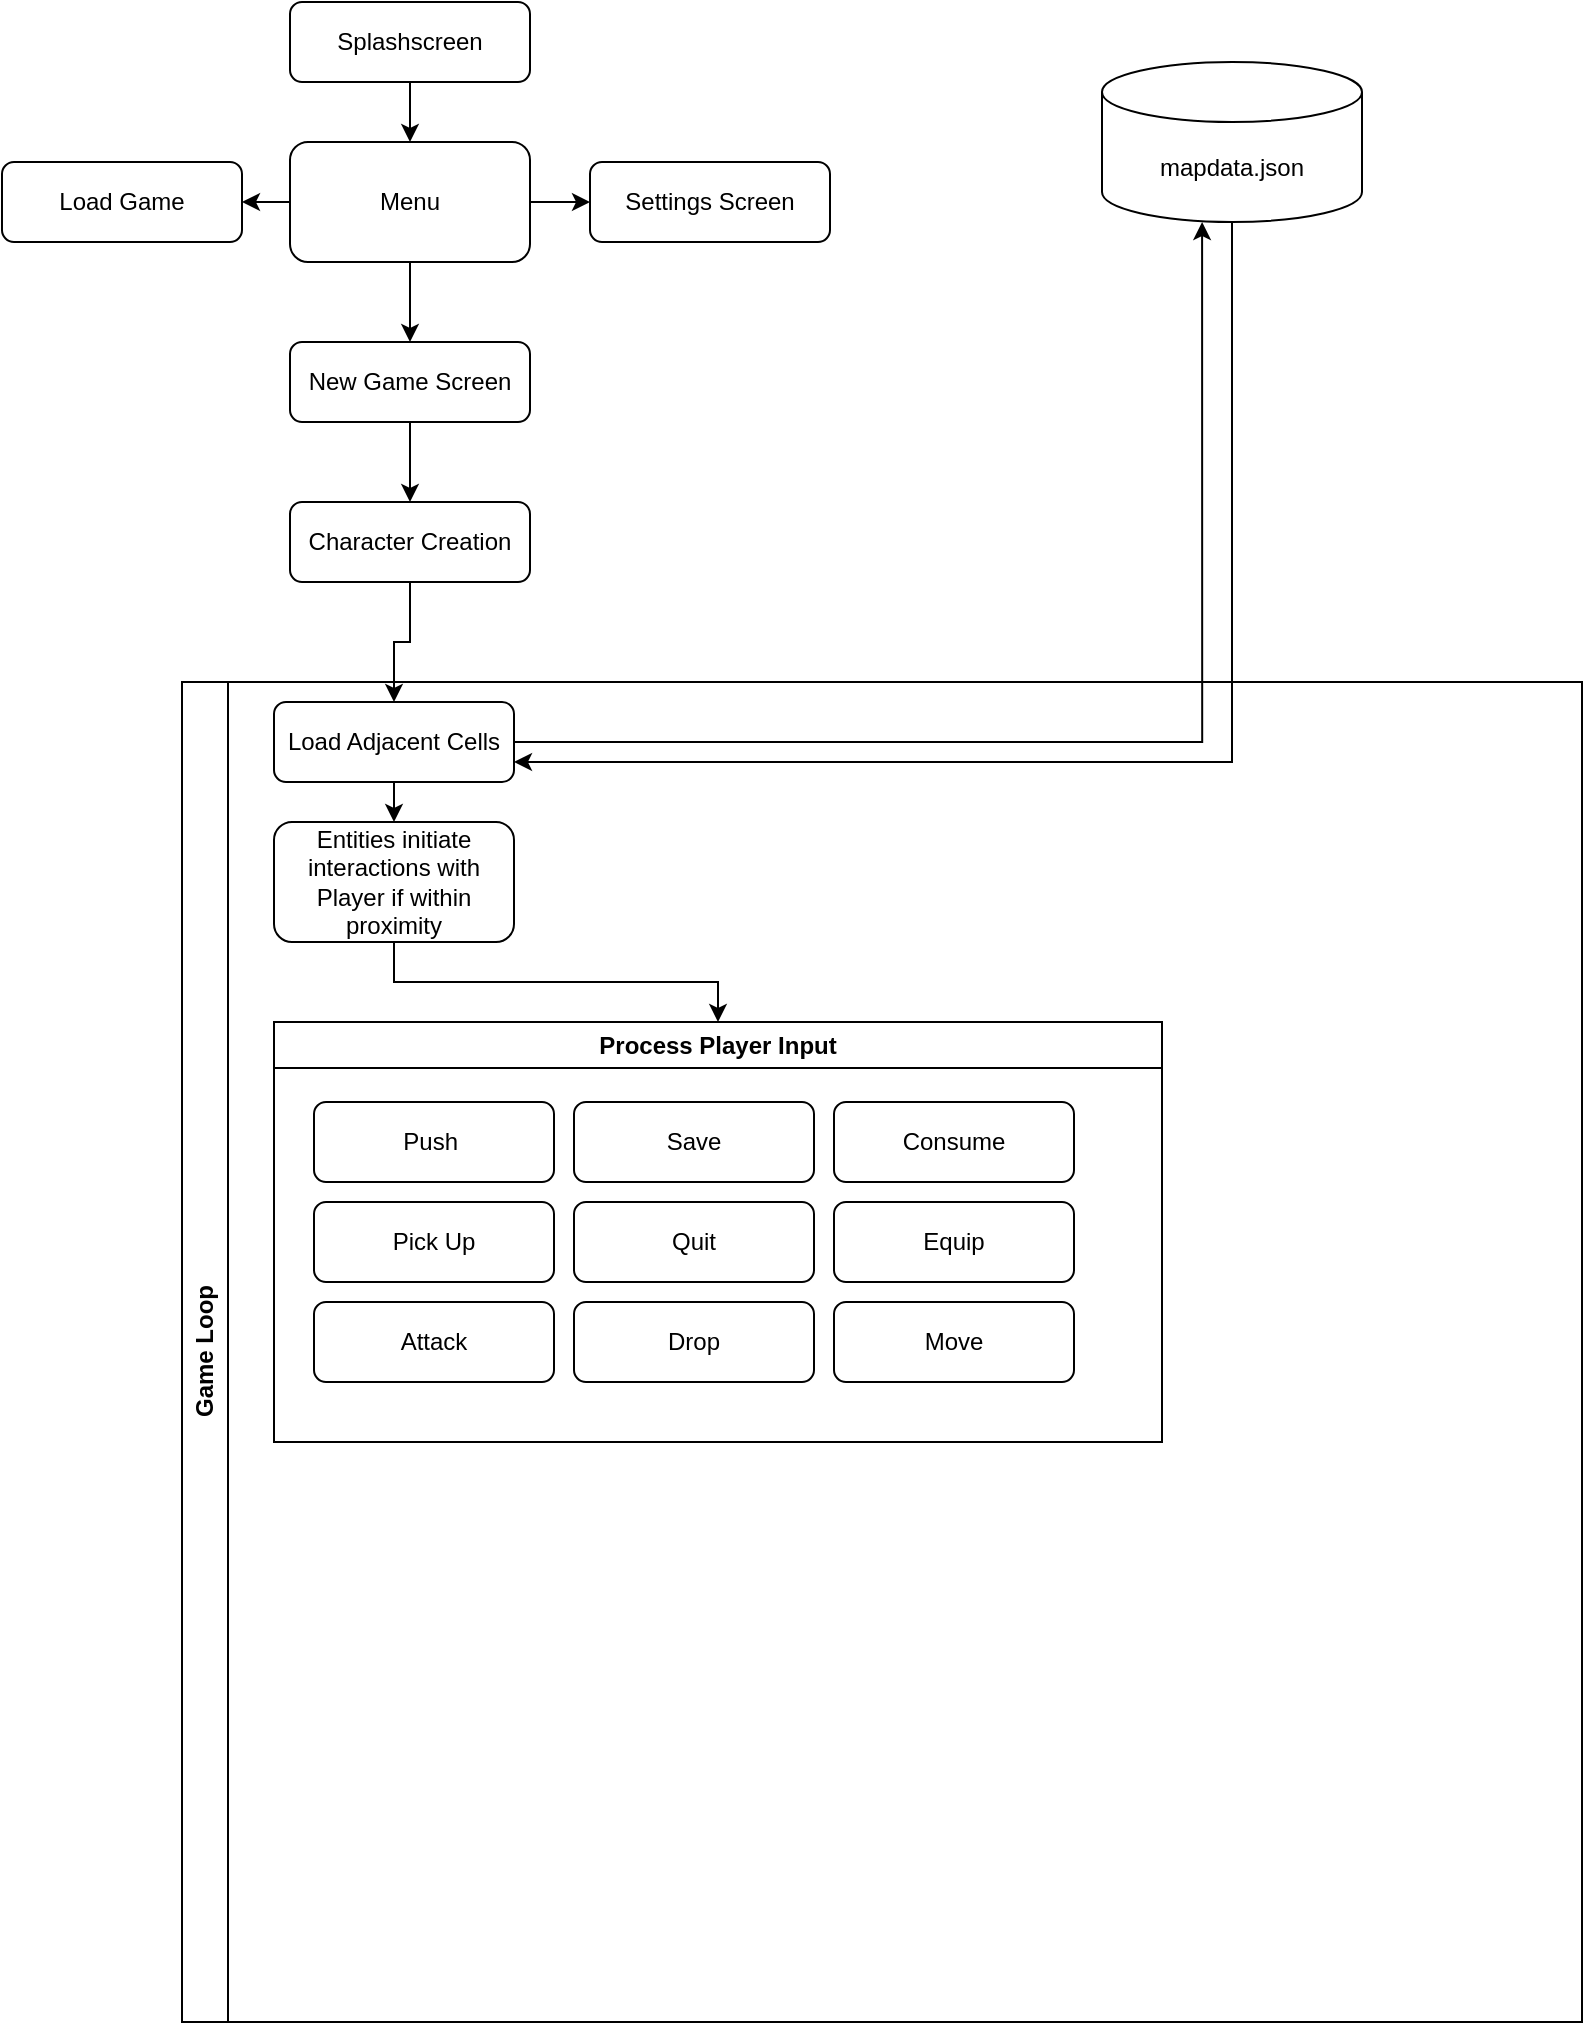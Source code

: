 <mxfile version="22.1.0" type="github">
  <diagram id="C5RBs43oDa-KdzZeNtuy" name="Page-1">
    <mxGraphModel dx="1434" dy="790" grid="1" gridSize="10" guides="1" tooltips="1" connect="1" arrows="1" fold="1" page="1" pageScale="1" pageWidth="2339" pageHeight="3300" math="0" shadow="0">
      <root>
        <mxCell id="WIyWlLk6GJQsqaUBKTNV-0" />
        <mxCell id="WIyWlLk6GJQsqaUBKTNV-1" parent="WIyWlLk6GJQsqaUBKTNV-0" />
        <mxCell id="a4BlHr8jtiAbjCi1IiiF-8" style="edgeStyle=orthogonalEdgeStyle;rounded=0;orthogonalLoop=1;jettySize=auto;html=1;exitX=0.5;exitY=1;exitDx=0;exitDy=0;" edge="1" parent="WIyWlLk6GJQsqaUBKTNV-1" source="WIyWlLk6GJQsqaUBKTNV-3" target="hMjTdxU6r06Hs33aJM2Q-0">
          <mxGeometry relative="1" as="geometry" />
        </mxCell>
        <mxCell id="WIyWlLk6GJQsqaUBKTNV-3" value="Splashscreen" style="rounded=1;whiteSpace=wrap;html=1;fontSize=12;glass=0;strokeWidth=1;shadow=0;" parent="WIyWlLk6GJQsqaUBKTNV-1" vertex="1">
          <mxGeometry x="144" width="120" height="40" as="geometry" />
        </mxCell>
        <mxCell id="a4BlHr8jtiAbjCi1IiiF-2" style="edgeStyle=orthogonalEdgeStyle;rounded=0;orthogonalLoop=1;jettySize=auto;html=1;exitX=0.5;exitY=1;exitDx=0;exitDy=0;entryX=0.5;entryY=0;entryDx=0;entryDy=0;" edge="1" parent="WIyWlLk6GJQsqaUBKTNV-1" source="hMjTdxU6r06Hs33aJM2Q-0" target="hMjTdxU6r06Hs33aJM2Q-2">
          <mxGeometry relative="1" as="geometry" />
        </mxCell>
        <mxCell id="a4BlHr8jtiAbjCi1IiiF-4" style="edgeStyle=orthogonalEdgeStyle;rounded=0;orthogonalLoop=1;jettySize=auto;html=1;exitX=1;exitY=0.5;exitDx=0;exitDy=0;entryX=0;entryY=0.5;entryDx=0;entryDy=0;" edge="1" parent="WIyWlLk6GJQsqaUBKTNV-1" source="hMjTdxU6r06Hs33aJM2Q-0" target="hMjTdxU6r06Hs33aJM2Q-1">
          <mxGeometry relative="1" as="geometry" />
        </mxCell>
        <mxCell id="a4BlHr8jtiAbjCi1IiiF-7" style="edgeStyle=orthogonalEdgeStyle;rounded=0;orthogonalLoop=1;jettySize=auto;html=1;exitX=0;exitY=0.5;exitDx=0;exitDy=0;entryX=1;entryY=0.5;entryDx=0;entryDy=0;" edge="1" parent="WIyWlLk6GJQsqaUBKTNV-1" source="hMjTdxU6r06Hs33aJM2Q-0" target="hMjTdxU6r06Hs33aJM2Q-3">
          <mxGeometry relative="1" as="geometry" />
        </mxCell>
        <mxCell id="hMjTdxU6r06Hs33aJM2Q-0" value="Menu" style="rounded=1;whiteSpace=wrap;html=1;" parent="WIyWlLk6GJQsqaUBKTNV-1" vertex="1">
          <mxGeometry x="144" y="70" width="120" height="60" as="geometry" />
        </mxCell>
        <mxCell id="hMjTdxU6r06Hs33aJM2Q-1" value="Settings Screen" style="rounded=1;whiteSpace=wrap;html=1;fontSize=12;glass=0;strokeWidth=1;shadow=0;" parent="WIyWlLk6GJQsqaUBKTNV-1" vertex="1">
          <mxGeometry x="294" y="80" width="120" height="40" as="geometry" />
        </mxCell>
        <mxCell id="a4BlHr8jtiAbjCi1IiiF-3" style="edgeStyle=orthogonalEdgeStyle;rounded=0;orthogonalLoop=1;jettySize=auto;html=1;exitX=0.5;exitY=1;exitDx=0;exitDy=0;entryX=0.5;entryY=0;entryDx=0;entryDy=0;" edge="1" parent="WIyWlLk6GJQsqaUBKTNV-1" source="hMjTdxU6r06Hs33aJM2Q-2" target="a4BlHr8jtiAbjCi1IiiF-1">
          <mxGeometry relative="1" as="geometry" />
        </mxCell>
        <mxCell id="hMjTdxU6r06Hs33aJM2Q-2" value="New Game Screen" style="rounded=1;whiteSpace=wrap;html=1;fontSize=12;glass=0;strokeWidth=1;shadow=0;" parent="WIyWlLk6GJQsqaUBKTNV-1" vertex="1">
          <mxGeometry x="144" y="170" width="120" height="40" as="geometry" />
        </mxCell>
        <mxCell id="hMjTdxU6r06Hs33aJM2Q-3" value="Load Game" style="rounded=1;whiteSpace=wrap;html=1;fontSize=12;glass=0;strokeWidth=1;shadow=0;" parent="WIyWlLk6GJQsqaUBKTNV-1" vertex="1">
          <mxGeometry y="80" width="120" height="40" as="geometry" />
        </mxCell>
        <mxCell id="a4BlHr8jtiAbjCi1IiiF-30" style="edgeStyle=orthogonalEdgeStyle;rounded=0;orthogonalLoop=1;jettySize=auto;html=1;exitX=0.5;exitY=1;exitDx=0;exitDy=0;entryX=0.5;entryY=0;entryDx=0;entryDy=0;" edge="1" parent="WIyWlLk6GJQsqaUBKTNV-1" source="a4BlHr8jtiAbjCi1IiiF-1" target="a4BlHr8jtiAbjCi1IiiF-11">
          <mxGeometry relative="1" as="geometry" />
        </mxCell>
        <mxCell id="a4BlHr8jtiAbjCi1IiiF-1" value="Character Creation" style="rounded=1;whiteSpace=wrap;html=1;fontSize=12;glass=0;strokeWidth=1;shadow=0;" vertex="1" parent="WIyWlLk6GJQsqaUBKTNV-1">
          <mxGeometry x="144" y="250" width="120" height="40" as="geometry" />
        </mxCell>
        <mxCell id="a4BlHr8jtiAbjCi1IiiF-10" value="Game Loop" style="swimlane;horizontal=0;whiteSpace=wrap;html=1;startSize=23;" vertex="1" parent="WIyWlLk6GJQsqaUBKTNV-1">
          <mxGeometry x="90" y="340" width="700" height="670" as="geometry" />
        </mxCell>
        <mxCell id="a4BlHr8jtiAbjCi1IiiF-31" style="edgeStyle=orthogonalEdgeStyle;rounded=0;orthogonalLoop=1;jettySize=auto;html=1;exitX=0.5;exitY=1;exitDx=0;exitDy=0;entryX=0.5;entryY=0;entryDx=0;entryDy=0;" edge="1" parent="a4BlHr8jtiAbjCi1IiiF-10" source="a4BlHr8jtiAbjCi1IiiF-11" target="a4BlHr8jtiAbjCi1IiiF-12">
          <mxGeometry relative="1" as="geometry" />
        </mxCell>
        <mxCell id="a4BlHr8jtiAbjCi1IiiF-11" value="Load Adjacent Cells" style="rounded=1;whiteSpace=wrap;html=1;fontSize=12;glass=0;strokeWidth=1;shadow=0;" vertex="1" parent="a4BlHr8jtiAbjCi1IiiF-10">
          <mxGeometry x="46" y="10" width="120" height="40" as="geometry" />
        </mxCell>
        <mxCell id="a4BlHr8jtiAbjCi1IiiF-32" style="edgeStyle=orthogonalEdgeStyle;rounded=0;orthogonalLoop=1;jettySize=auto;html=1;exitX=0.5;exitY=1;exitDx=0;exitDy=0;entryX=0.5;entryY=0;entryDx=0;entryDy=0;" edge="1" parent="a4BlHr8jtiAbjCi1IiiF-10" source="a4BlHr8jtiAbjCi1IiiF-12" target="a4BlHr8jtiAbjCi1IiiF-18">
          <mxGeometry relative="1" as="geometry" />
        </mxCell>
        <mxCell id="a4BlHr8jtiAbjCi1IiiF-12" value="Entities initiate interactions with Player if within proximity" style="rounded=1;whiteSpace=wrap;html=1;fontSize=12;glass=0;strokeWidth=1;shadow=0;" vertex="1" parent="a4BlHr8jtiAbjCi1IiiF-10">
          <mxGeometry x="46" y="70" width="120" height="60" as="geometry" />
        </mxCell>
        <mxCell id="a4BlHr8jtiAbjCi1IiiF-18" value="Process Player Input" style="swimlane;whiteSpace=wrap;html=1;" vertex="1" parent="a4BlHr8jtiAbjCi1IiiF-10">
          <mxGeometry x="46" y="170" width="444" height="210" as="geometry" />
        </mxCell>
        <mxCell id="a4BlHr8jtiAbjCi1IiiF-19" value="Push&amp;nbsp;" style="rounded=1;whiteSpace=wrap;html=1;fontSize=12;glass=0;strokeWidth=1;shadow=0;" vertex="1" parent="a4BlHr8jtiAbjCi1IiiF-18">
          <mxGeometry x="20" y="40" width="120" height="40" as="geometry" />
        </mxCell>
        <mxCell id="a4BlHr8jtiAbjCi1IiiF-20" value="Pick Up" style="rounded=1;whiteSpace=wrap;html=1;fontSize=12;glass=0;strokeWidth=1;shadow=0;" vertex="1" parent="a4BlHr8jtiAbjCi1IiiF-18">
          <mxGeometry x="20" y="90" width="120" height="40" as="geometry" />
        </mxCell>
        <mxCell id="a4BlHr8jtiAbjCi1IiiF-21" value="Attack" style="rounded=1;whiteSpace=wrap;html=1;fontSize=12;glass=0;strokeWidth=1;shadow=0;" vertex="1" parent="a4BlHr8jtiAbjCi1IiiF-18">
          <mxGeometry x="20" y="140" width="120" height="40" as="geometry" />
        </mxCell>
        <mxCell id="a4BlHr8jtiAbjCi1IiiF-24" value="Save" style="rounded=1;whiteSpace=wrap;html=1;fontSize=12;glass=0;strokeWidth=1;shadow=0;" vertex="1" parent="a4BlHr8jtiAbjCi1IiiF-18">
          <mxGeometry x="150" y="40" width="120" height="40" as="geometry" />
        </mxCell>
        <mxCell id="a4BlHr8jtiAbjCi1IiiF-25" value="Quit" style="rounded=1;whiteSpace=wrap;html=1;fontSize=12;glass=0;strokeWidth=1;shadow=0;" vertex="1" parent="a4BlHr8jtiAbjCi1IiiF-18">
          <mxGeometry x="150" y="90" width="120" height="40" as="geometry" />
        </mxCell>
        <mxCell id="a4BlHr8jtiAbjCi1IiiF-26" value="Drop" style="rounded=1;whiteSpace=wrap;html=1;fontSize=12;glass=0;strokeWidth=1;shadow=0;" vertex="1" parent="a4BlHr8jtiAbjCi1IiiF-18">
          <mxGeometry x="150" y="140" width="120" height="40" as="geometry" />
        </mxCell>
        <mxCell id="a4BlHr8jtiAbjCi1IiiF-27" value="Consume" style="rounded=1;whiteSpace=wrap;html=1;fontSize=12;glass=0;strokeWidth=1;shadow=0;" vertex="1" parent="a4BlHr8jtiAbjCi1IiiF-18">
          <mxGeometry x="280" y="40" width="120" height="40" as="geometry" />
        </mxCell>
        <mxCell id="a4BlHr8jtiAbjCi1IiiF-28" value="Equip" style="rounded=1;whiteSpace=wrap;html=1;fontSize=12;glass=0;strokeWidth=1;shadow=0;" vertex="1" parent="a4BlHr8jtiAbjCi1IiiF-18">
          <mxGeometry x="280" y="90" width="120" height="40" as="geometry" />
        </mxCell>
        <mxCell id="a4BlHr8jtiAbjCi1IiiF-29" value="Move" style="rounded=1;whiteSpace=wrap;html=1;fontSize=12;glass=0;strokeWidth=1;shadow=0;" vertex="1" parent="a4BlHr8jtiAbjCi1IiiF-18">
          <mxGeometry x="280" y="140" width="120" height="40" as="geometry" />
        </mxCell>
        <mxCell id="a4BlHr8jtiAbjCi1IiiF-35" style="edgeStyle=orthogonalEdgeStyle;rounded=0;orthogonalLoop=1;jettySize=auto;html=1;exitX=0.5;exitY=1;exitDx=0;exitDy=0;exitPerimeter=0;entryX=1;entryY=0.75;entryDx=0;entryDy=0;" edge="1" parent="WIyWlLk6GJQsqaUBKTNV-1" source="a4BlHr8jtiAbjCi1IiiF-33" target="a4BlHr8jtiAbjCi1IiiF-11">
          <mxGeometry relative="1" as="geometry" />
        </mxCell>
        <mxCell id="a4BlHr8jtiAbjCi1IiiF-33" value="mapdata.json" style="shape=cylinder3;whiteSpace=wrap;html=1;boundedLbl=1;backgroundOutline=1;size=15;" vertex="1" parent="WIyWlLk6GJQsqaUBKTNV-1">
          <mxGeometry x="550" y="30" width="130" height="80" as="geometry" />
        </mxCell>
        <mxCell id="a4BlHr8jtiAbjCi1IiiF-34" style="edgeStyle=orthogonalEdgeStyle;rounded=0;orthogonalLoop=1;jettySize=auto;html=1;exitX=1;exitY=0.5;exitDx=0;exitDy=0;entryX=0.385;entryY=1;entryDx=0;entryDy=0;entryPerimeter=0;" edge="1" parent="WIyWlLk6GJQsqaUBKTNV-1" source="a4BlHr8jtiAbjCi1IiiF-11" target="a4BlHr8jtiAbjCi1IiiF-33">
          <mxGeometry relative="1" as="geometry" />
        </mxCell>
      </root>
    </mxGraphModel>
  </diagram>
</mxfile>
